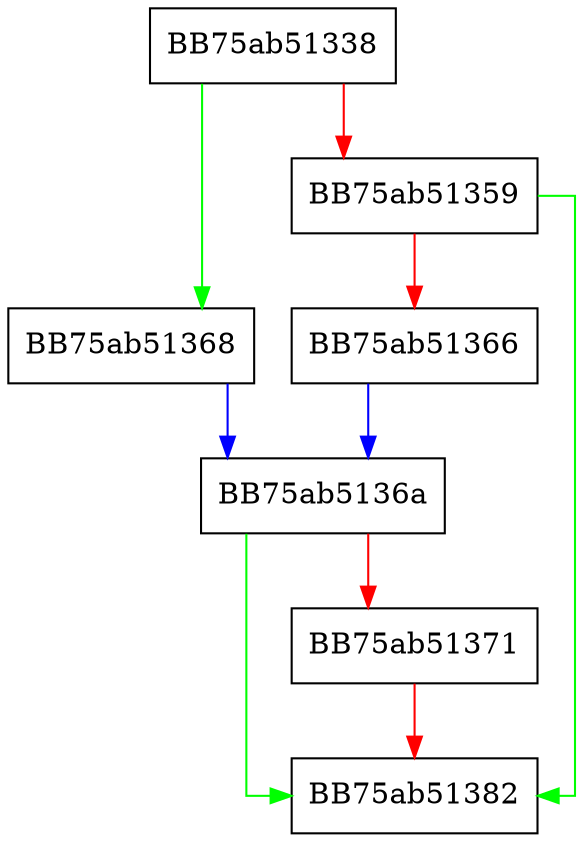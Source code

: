 digraph multiSelectCollSeq {
  node [shape="box"];
  graph [splines=ortho];
  BB75ab51338 -> BB75ab51368 [color="green"];
  BB75ab51338 -> BB75ab51359 [color="red"];
  BB75ab51359 -> BB75ab51382 [color="green"];
  BB75ab51359 -> BB75ab51366 [color="red"];
  BB75ab51366 -> BB75ab5136a [color="blue"];
  BB75ab51368 -> BB75ab5136a [color="blue"];
  BB75ab5136a -> BB75ab51382 [color="green"];
  BB75ab5136a -> BB75ab51371 [color="red"];
  BB75ab51371 -> BB75ab51382 [color="red"];
}